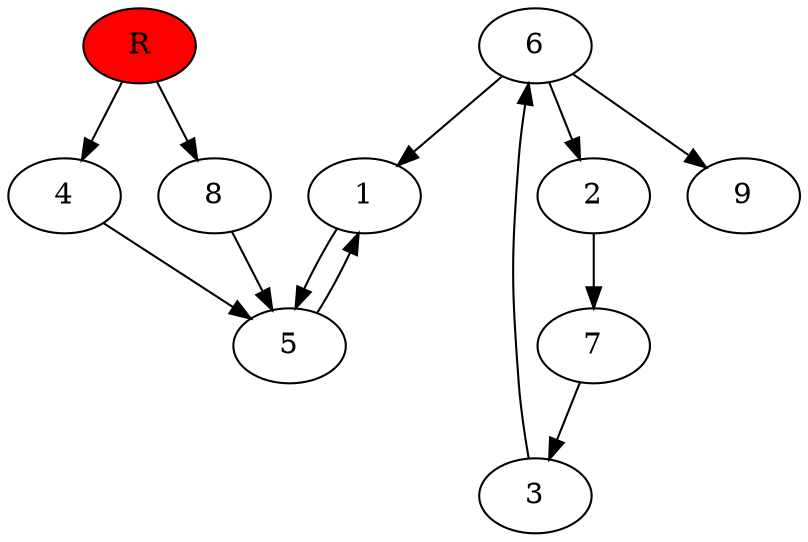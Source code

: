 digraph prb28015 {
	1
	2
	3
	4
	5
	6
	7
	8
	R [fillcolor="#ff0000" style=filled]
	1 -> 5
	2 -> 7
	3 -> 6
	4 -> 5
	5 -> 1
	6 -> 1
	6 -> 2
	6 -> 9
	7 -> 3
	8 -> 5
	R -> 4
	R -> 8
}
